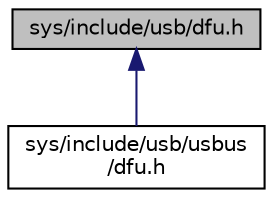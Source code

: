 digraph "sys/include/usb/dfu.h"
{
 // LATEX_PDF_SIZE
  edge [fontname="Helvetica",fontsize="10",labelfontname="Helvetica",labelfontsize="10"];
  node [fontname="Helvetica",fontsize="10",shape=record];
  Node1 [label="sys/include/usb/dfu.h",height=0.2,width=0.4,color="black", fillcolor="grey75", style="filled", fontcolor="black",tooltip="Definition for USB DFU interfaces."];
  Node1 -> Node2 [dir="back",color="midnightblue",fontsize="10",style="solid",fontname="Helvetica"];
  Node2 [label="sys/include/usb/usbus\l/dfu.h",height=0.2,width=0.4,color="black", fillcolor="white", style="filled",URL="$usbus_2dfu_8h_source.html",tooltip=" "];
}

